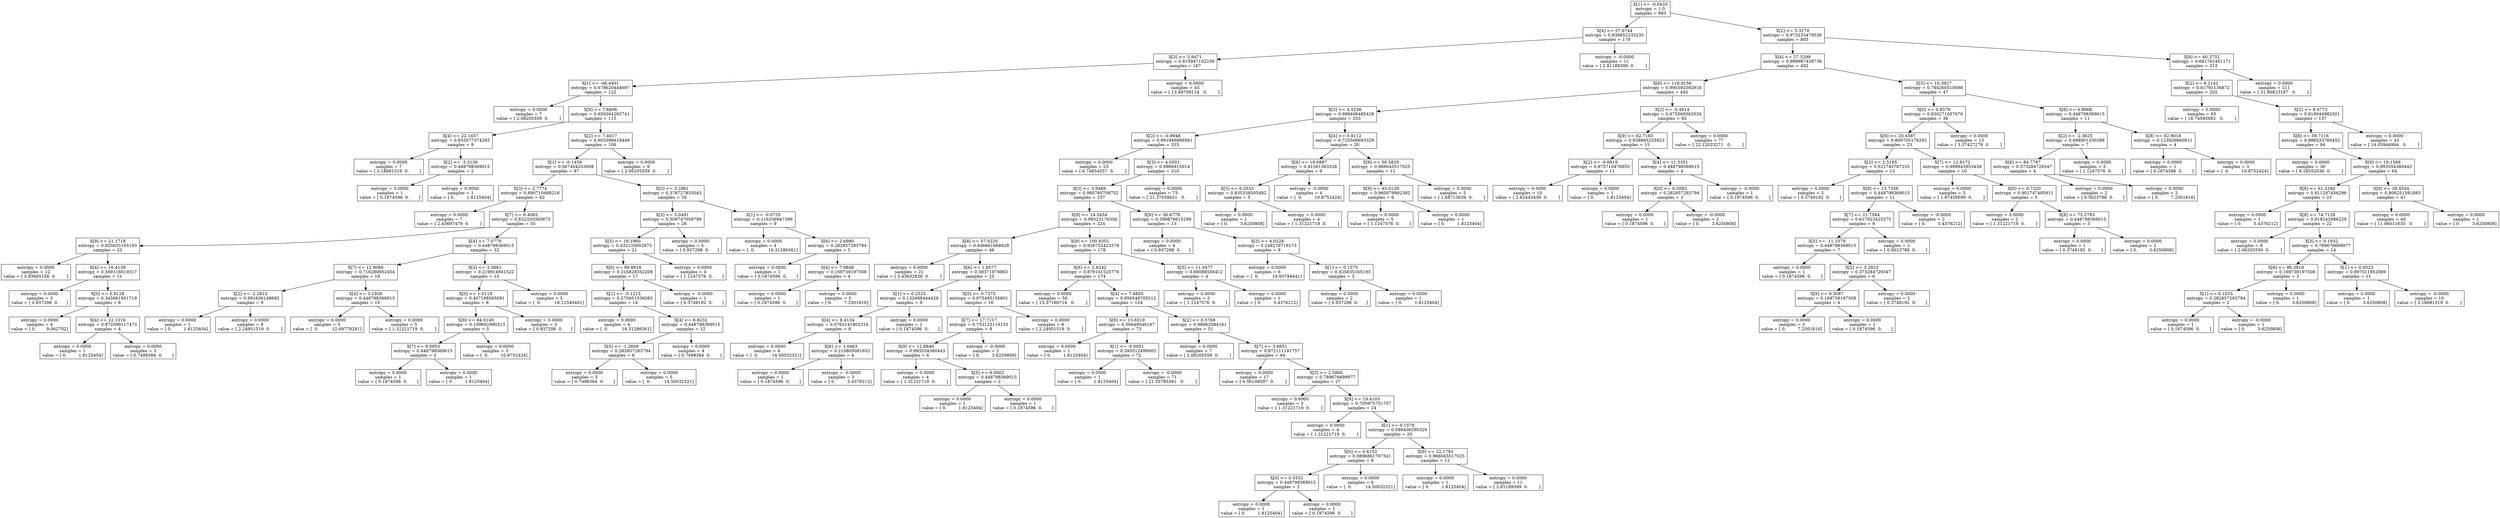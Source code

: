 digraph Tree {
0 [label="X[1] <= -0.0433\nentropy = 1.0\nsamples = 983", shape="box"] ;
1 [label="X[4] <= 57.6744\nentropy = 0.836652233235\nsamples = 178", shape="box"] ;
0 -> 1 ;
2 [label="X[3] <= 3.9471\nentropy = 0.815947102258\nsamples = 167", shape="box"] ;
1 -> 2 ;
3 [label="X[1] <= -48.4401\nentropy = 0.678620444697\nsamples = 122", shape="box"] ;
2 -> 3 ;
4 [label="entropy = 0.0000\nsamples = 7\nvalue = [ 2.06205559  0.        ]", shape="box"] ;
3 -> 4 ;
5 [label="X[9] <= 7.6606\nentropy = 0.650304265741\nsamples = 115", shape="box"] ;
3 -> 5 ;
6 [label="X[4] <= 22.1457\nentropy = 0.933577374265\nsamples = 9", shape="box"] ;
5 -> 6 ;
7 [label="entropy = 0.0000\nsamples = 7\nvalue = [ 3.18681319  0.        ]", shape="box"] ;
6 -> 7 ;
8 [label="X[2] <= -3.3126\nentropy = 0.448798369015\nsamples = 2", shape="box"] ;
6 -> 8 ;
9 [label="entropy = 0.0000\nsamples = 1\nvalue = [ 0.1874596  0.       ]", shape="box"] ;
8 -> 9 ;
10 [label="entropy = 0.0000\nsamples = 1\nvalue = [ 0.         1.8125404]", shape="box"] ;
8 -> 10 ;
11 [label="X[2] <= 7.4017\nentropy = 0.603396618449\nsamples = 106", shape="box"] ;
5 -> 11 ;
12 [label="X[1] <= -0.1459\nentropy = 0.567404253008\nsamples = 97", shape="box"] ;
11 -> 12 ;
13 [label="X[3] <= 2.7774\nentropy = 0.690710488218\nsamples = 62", shape="box"] ;
12 -> 13 ;
14 [label="entropy = 0.0000\nsamples = 7\nvalue = [ 2.43697479  0.        ]", shape="box"] ;
13 -> 14 ;
15 [label="X[7] <= 6.4065\nentropy = 0.622320365673\nsamples = 55", shape="box"] ;
13 -> 15 ;
16 [label="X[9] <= 21.1718\nentropy = 0.925635165193\nsamples = 23", shape="box"] ;
15 -> 16 ;
17 [label="entropy = 0.0000\nsamples = 12\nvalue = [ 3.93665158  0.        ]", shape="box"] ;
16 -> 17 ;
18 [label="X[4] <= 10.4139\nentropy = 0.569116019317\nsamples = 11", shape="box"] ;
16 -> 18 ;
19 [label="entropy = 0.0000\nsamples = 3\nvalue = [ 0.937298  0.      ]", shape="box"] ;
18 -> 19 ;
20 [label="X[0] <= 0.9128\nentropy = 0.345061951719\nsamples = 8", shape="box"] ;
18 -> 20 ;
21 [label="entropy = 0.0000\nsamples = 4\nvalue = [ 0.        9.062702]", shape="box"] ;
20 -> 21 ;
22 [label="X[4] <= 22.1016\nentropy = 0.872099117473\nsamples = 4", shape="box"] ;
20 -> 22 ;
23 [label="entropy = 0.0000\nsamples = 1\nvalue = [ 0.         1.8125404]", shape="box"] ;
22 -> 23 ;
24 [label="entropy = 0.0000\nsamples = 3\nvalue = [ 0.7498384  0.       ]", shape="box"] ;
22 -> 24 ;
25 [label="X[4] <= 7.0779\nentropy = 0.448798369015\nsamples = 32", shape="box"] ;
15 -> 25 ;
26 [label="X[7] <= 12.9066\nentropy = 0.716280852454\nsamples = 19", shape="box"] ;
25 -> 26 ;
27 [label="X[2] <= -2.2813\nentropy = 0.991636148692\nsamples = 9", shape="box"] ;
26 -> 27 ;
28 [label="entropy = 0.0000\nsamples = 1\nvalue = [ 0.         1.8125404]", shape="box"] ;
27 -> 28 ;
29 [label="entropy = 0.0000\nsamples = 8\nvalue = [ 2.24951519  0.        ]", shape="box"] ;
27 -> 29 ;
30 [label="X[4] <= 3.1926\nentropy = 0.448798369015\nsamples = 10", shape="box"] ;
26 -> 30 ;
31 [label="entropy = 0.0000\nsamples = 5\nvalue = [  0.          12.68778281]", shape="box"] ;
30 -> 31 ;
32 [label="entropy = 0.0000\nsamples = 5\nvalue = [ 1.31221719  0.        ]", shape="box"] ;
30 -> 32 ;
33 [label="X[3] <= 3.3861\nentropy = 0.219914941522\nsamples = 13", shape="box"] ;
25 -> 33 ;
34 [label="X[0] <= 1.0119\nentropy = 0.407198565091\nsamples = 8", shape="box"] ;
33 -> 34 ;
35 [label="X[8] <= 84.0140\nentropy = 0.109692990313\nsamples = 5", shape="box"] ;
34 -> 35 ;
36 [label="X[7] <= 9.0953\nentropy = 0.448798369015\nsamples = 2", shape="box"] ;
35 -> 36 ;
37 [label="entropy = 0.0000\nsamples = 1\nvalue = [ 0.1874596  0.       ]", shape="box"] ;
36 -> 37 ;
38 [label="entropy = 0.0000\nsamples = 1\nvalue = [ 0.         1.8125404]", shape="box"] ;
36 -> 38 ;
39 [label="entropy = 0.0000\nsamples = 3\nvalue = [  0.         10.8752424]", shape="box"] ;
35 -> 39 ;
40 [label="entropy = 0.0000\nsamples = 3\nvalue = [ 0.937298  0.      ]", shape="box"] ;
34 -> 40 ;
41 [label="entropy = 0.0000\nsamples = 5\nvalue = [  0.          18.12540401]", shape="box"] ;
33 -> 41 ;
42 [label="X[3] <= 3.2961\nentropy = 0.378727833043\nsamples = 35", shape="box"] ;
12 -> 42 ;
43 [label="X[3] <= 3.0491\nentropy = 0.509747059798\nsamples = 26", shape="box"] ;
42 -> 43 ;
44 [label="X[5] <= 19.1960\nentropy = 0.432133652675\nsamples = 21", shape="box"] ;
43 -> 44 ;
45 [label="X[6] <= 99.8916\nentropy = 0.316828352209\nsamples = 17", shape="box"] ;
44 -> 45 ;
46 [label="X[1] <= -0.1215\nentropy = 0.270951536083\nsamples = 16", shape="box"] ;
45 -> 46 ;
47 [label="entropy = 0.0000\nsamples = 4\nvalue = [  0.          16.31286361]", shape="box"] ;
46 -> 47 ;
48 [label="X[4] <= 8.8232\nentropy = 0.448798369015\nsamples = 12", shape="box"] ;
46 -> 48 ;
49 [label="X[5] <= -1.2609\nentropy = 0.282857283794\nsamples = 8", shape="box"] ;
48 -> 49 ;
50 [label="entropy = 0.0000\nsamples = 3\nvalue = [ 0.7498384  0.       ]", shape="box"] ;
49 -> 50 ;
51 [label="entropy = 0.0000\nsamples = 5\nvalue = [  0.          14.50032321]", shape="box"] ;
49 -> 51 ;
52 [label="entropy = 0.0000\nsamples = 4\nvalue = [ 0.7498384  0.       ]", shape="box"] ;
48 -> 52 ;
53 [label="entropy = -0.0000\nsamples = 1\nvalue = [ 0.3749192  0.       ]", shape="box"] ;
45 -> 53 ;
54 [label="entropy = 0.0000\nsamples = 4\nvalue = [ 1.1247576  0.       ]", shape="box"] ;
44 -> 54 ;
55 [label="entropy = 0.0000\nsamples = 5\nvalue = [ 0.937298  0.      ]", shape="box"] ;
43 -> 55 ;
56 [label="X[1] <= -0.0735\nentropy = 0.116336947399\nsamples = 9", shape="box"] ;
42 -> 56 ;
57 [label="entropy = 0.0000\nsamples = 4\nvalue = [  0.          16.31286361]", shape="box"] ;
56 -> 57 ;
58 [label="X[6] <= 2.6980\nentropy = 0.282857283794\nsamples = 5", shape="box"] ;
56 -> 58 ;
59 [label="entropy = 0.0000\nsamples = 1\nvalue = [ 0.1874596  0.       ]", shape="box"] ;
58 -> 59 ;
60 [label="X[4] <= 7.9848\nentropy = 0.169739197508\nsamples = 4", shape="box"] ;
58 -> 60 ;
61 [label="entropy = 0.0000\nsamples = 1\nvalue = [ 0.1874596  0.       ]", shape="box"] ;
60 -> 61 ;
62 [label="entropy = 0.0000\nsamples = 3\nvalue = [ 0.         7.2501616]", shape="box"] ;
60 -> 62 ;
63 [label="entropy = 0.0000\nsamples = 9\nvalue = [ 2.06205559  0.        ]", shape="box"] ;
11 -> 63 ;
64 [label="entropy = 0.0000\nsamples = 45\nvalue = [ 13.49709114   0.        ]", shape="box"] ;
2 -> 64 ;
65 [label="entropy = -0.0000\nsamples = 11\nvalue = [ 2.81189399  0.        ]", shape="box"] ;
1 -> 65 ;
66 [label="X[2] <= 5.3179\nentropy = 0.973233479536\nsamples = 805", shape="box"] ;
0 -> 66 ;
67 [label="X[4] <= 27.3299\nentropy = 0.999987438736\nsamples = 492", shape="box"] ;
66 -> 67 ;
68 [label="X[8] <= 118.9156\nentropy = 0.990392592918\nsamples = 445", shape="box"] ;
67 -> 68 ;
69 [label="X[3] <= 4.5236\nentropy = 0.999406485428\nsamples = 353", shape="box"] ;
68 -> 69 ;
70 [label="X[2] <= -0.9948\nentropy = 0.991946899581\nsamples = 333", shape="box"] ;
69 -> 70 ;
71 [label="entropy = 0.0000\nsamples = 23\nvalue = [ 6.74854557  0.        ]", shape="box"] ;
70 -> 71 ;
72 [label="X[3] <= 4.0501\nentropy = 0.9966915014\nsamples = 310", shape="box"] ;
70 -> 72 ;
73 [label="X[3] <= 3.9469\nentropy = 0.995760709752\nsamples = 237", shape="box"] ;
72 -> 73 ;
74 [label="X[9] <= 14.3454\nentropy = 0.99523176356\nsamples = 224", shape="box"] ;
73 -> 74 ;
75 [label="X[8] <= 57.0220\nentropy = 0.846661668628\nsamples = 46", shape="box"] ;
74 -> 75 ;
76 [label="entropy = 0.0000\nsamples = 21\nvalue = [ 5.43632838  0.        ]", shape="box"] ;
75 -> 76 ;
77 [label="X[6] <= 1.6577\nentropy = 0.58371979863\nsamples = 25", shape="box"] ;
75 -> 77 ;
78 [label="X[1] <= 0.2525\nentropy = 0.132688444429\nsamples = 9", shape="box"] ;
77 -> 78 ;
79 [label="X[4] <= 8.4134\nentropy = 0.0762141802316\nsamples = 8", shape="box"] ;
78 -> 79 ;
80 [label="entropy = 0.0000\nsamples = 4\nvalue = [  0.          14.50032321]", shape="box"] ;
79 -> 80 ;
81 [label="X[6] <= 1.0463\nentropy = 0.210805081652\nsamples = 4", shape="box"] ;
79 -> 81 ;
82 [label="entropy = 0.0000\nsamples = 1\nvalue = [ 0.1874596  0.       ]", shape="box"] ;
81 -> 82 ;
83 [label="entropy = -0.0000\nsamples = 3\nvalue = [ 0.         5.4376212]", shape="box"] ;
81 -> 83 ;
84 [label="entropy = 0.0000\nsamples = 1\nvalue = [ 0.1874596  0.       ]", shape="box"] ;
78 -> 84 ;
85 [label="X[0] <= 0.7375\nentropy = 0.975495150801\nsamples = 16", shape="box"] ;
77 -> 85 ;
86 [label="X[7] <= 17.7117\nentropy = 0.753123119153\nsamples = 8", shape="box"] ;
85 -> 86 ;
87 [label="X[9] <= 12.8846\nentropy = 0.993554380443\nsamples = 6", shape="box"] ;
86 -> 87 ;
88 [label="entropy = 0.0000\nsamples = 4\nvalue = [ 1.31221719  0.        ]", shape="box"] ;
87 -> 88 ;
89 [label="X[5] <= 8.0002\nentropy = 0.448798369015\nsamples = 2", shape="box"] ;
87 -> 89 ;
90 [label="entropy = 0.0000\nsamples = 1\nvalue = [ 0.         1.8125404]", shape="box"] ;
89 -> 90 ;
91 [label="entropy = 0.0000\nsamples = 1\nvalue = [ 0.1874596  0.       ]", shape="box"] ;
89 -> 91 ;
92 [label="entropy = -0.0000\nsamples = 2\nvalue = [ 0.         3.6250808]", shape="box"] ;
86 -> 92 ;
93 [label="entropy = 0.0000\nsamples = 8\nvalue = [ 2.24951519  0.        ]", shape="box"] ;
85 -> 93 ;
94 [label="X[9] <= 100.9351\nentropy = 0.926752423378\nsamples = 178", shape="box"] ;
74 -> 94 ;
95 [label="X[6] <= 2.6242\nentropy = 0.879141525776\nsamples = 174", shape="box"] ;
94 -> 95 ;
96 [label="entropy = 0.0000\nsamples = 50\nvalue = [ 15.37168714   0.        ]", shape="box"] ;
95 -> 96 ;
97 [label="X[4] <= 7.6805\nentropy = 0.956549705512\nsamples = 124", shape="box"] ;
95 -> 97 ;
98 [label="X[9] <= 15.6519\nentropy = 0.59449048167\nsamples = 73", shape="box"] ;
97 -> 98 ;
99 [label="entropy = 0.0000\nsamples = 1\nvalue = [ 0.         1.8125404]", shape="box"] ;
98 -> 99 ;
100 [label="X[1] <= -0.0051\nentropy = 0.393512499002\nsamples = 72", shape="box"] ;
98 -> 100 ;
101 [label="entropy = 0.0000\nsamples = 1\nvalue = [ 0.         1.8125404]", shape="box"] ;
100 -> 101 ;
102 [label="entropy = -0.0000\nsamples = 71\nvalue = [ 21.55785391   0.        ]", shape="box"] ;
100 -> 102 ;
103 [label="X[2] <= 0.5768\nentropy = 0.98962084161\nsamples = 51", shape="box"] ;
97 -> 103 ;
104 [label="entropy = 0.0000\nsamples = 7\nvalue = [ 2.06205559  0.        ]", shape="box"] ;
103 -> 104 ;
105 [label="X[7] <= 3.6651\nentropy = 0.972111191757\nsamples = 44", shape="box"] ;
103 -> 105 ;
106 [label="entropy = 0.0000\nsamples = 17\nvalue = [ 6.56108597  0.        ]", shape="box"] ;
105 -> 106 ;
107 [label="X[3] <= 2.5860\nentropy = 0.789676699977\nsamples = 27", shape="box"] ;
105 -> 107 ;
108 [label="entropy = 0.0000\nsamples = 3\nvalue = [ 1.31221719  0.        ]", shape="box"] ;
107 -> 108 ;
109 [label="X[9] <= 19.4103\nentropy = 0.705975751757\nsamples = 24", shape="box"] ;
107 -> 109 ;
110 [label="entropy = 0.0000\nsamples = 4\nvalue = [ 1.31221719  0.        ]", shape="box"] ;
109 -> 110 ;
111 [label="X[1] <= 0.1579\nentropy = 0.589408290329\nsamples = 20", shape="box"] ;
109 -> 111 ;
112 [label="X[0] <= 0.6152\nentropy = 0.0896861797541\nsamples = 8", shape="box"] ;
111 -> 112 ;
113 [label="X[0] <= 0.5552\nentropy = 0.448798369015\nsamples = 2", shape="box"] ;
112 -> 113 ;
114 [label="entropy = 0.0000\nsamples = 1\nvalue = [ 0.         1.8125404]", shape="box"] ;
113 -> 114 ;
115 [label="entropy = 0.0000\nsamples = 1\nvalue = [ 0.1874596  0.       ]", shape="box"] ;
113 -> 115 ;
116 [label="entropy = 0.0000\nsamples = 6\nvalue = [  0.          14.50032321]", shape="box"] ;
112 -> 116 ;
117 [label="X[9] <= 22.1793\nentropy = 0.966045517025\nsamples = 12", shape="box"] ;
111 -> 117 ;
118 [label="entropy = 0.0000\nsamples = 1\nvalue = [ 0.         1.8125404]", shape="box"] ;
117 -> 118 ;
119 [label="entropy = 0.0000\nsamples = 11\nvalue = [ 2.81189399  0.        ]", shape="box"] ;
117 -> 119 ;
120 [label="X[5] <= 11.0477\nentropy = 0.66088556412\nsamples = 4", shape="box"] ;
94 -> 120 ;
121 [label="entropy = 0.0000\nsamples = 3\nvalue = [ 1.1247576  0.       ]", shape="box"] ;
120 -> 121 ;
122 [label="entropy = 0.0000\nsamples = 1\nvalue = [ 0.         5.4376212]", shape="box"] ;
120 -> 122 ;
123 [label="X[9] <= 36.6778\nentropy = 0.399876615299\nsamples = 13", shape="box"] ;
73 -> 123 ;
124 [label="entropy = 0.0000\nsamples = 4\nvalue = [ 0.937298  0.      ]", shape="box"] ;
123 -> 124 ;
125 [label="X[3] <= 4.0228\nentropy = 0.248279719173\nsamples = 9", shape="box"] ;
123 -> 125 ;
126 [label="entropy = 0.0000\nsamples = 6\nvalue = [  0.          19.93794441]", shape="box"] ;
125 -> 126 ;
127 [label="X[1] <= 0.1575\nentropy = 0.925635165193\nsamples = 3", shape="box"] ;
125 -> 127 ;
128 [label="entropy = 0.0000\nsamples = 2\nvalue = [ 0.937298  0.      ]", shape="box"] ;
127 -> 128 ;
129 [label="entropy = 0.0000\nsamples = 1\nvalue = [ 0.         1.8125404]", shape="box"] ;
127 -> 129 ;
130 [label="entropy = 0.0000\nsamples = 73\nvalue = [ 21.37039431   0.        ]", shape="box"] ;
72 -> 130 ;
131 [label="X[4] <= 0.9112\nentropy = 0.725506693329\nsamples = 20", shape="box"] ;
69 -> 131 ;
132 [label="X[6] <= 19.0887\nentropy = 0.41261363328\nsamples = 9", shape="box"] ;
131 -> 132 ;
133 [label="X[5] <= 6.3533\nentropy = 0.835338505482\nsamples = 5", shape="box"] ;
132 -> 133 ;
134 [label="entropy = 0.0000\nsamples = 1\nvalue = [ 0.         3.6250808]", shape="box"] ;
133 -> 134 ;
135 [label="entropy = 0.0000\nsamples = 4\nvalue = [ 1.31221719  0.        ]", shape="box"] ;
133 -> 135 ;
136 [label="entropy = -0.0000\nsamples = 4\nvalue = [  0.         10.8752424]", shape="box"] ;
132 -> 136 ;
137 [label="X[9] <= 58.5829\nentropy = 0.966045517025\nsamples = 11", shape="box"] ;
131 -> 137 ;
138 [label="X[9] <= 45.0129\nentropy = 0.960079992382\nsamples = 6", shape="box"] ;
137 -> 138 ;
139 [label="entropy = 0.0000\nsamples = 5\nvalue = [ 1.1247576  0.       ]", shape="box"] ;
138 -> 139 ;
140 [label="entropy = 0.0000\nsamples = 1\nvalue = [ 0.         1.8125404]", shape="box"] ;
138 -> 140 ;
141 [label="entropy = 0.0000\nsamples = 5\nvalue = [ 1.68713639  0.        ]", shape="box"] ;
137 -> 141 ;
142 [label="X[2] <= -0.4914\nentropy = 0.675569363526\nsamples = 92", shape="box"] ;
68 -> 142 ;
143 [label="X[9] <= 62.7183\nentropy = 0.938885255923\nsamples = 15", shape="box"] ;
142 -> 143 ;
144 [label="X[2] <= -0.6819\nentropy = 0.975710476955\nsamples = 11", shape="box"] ;
143 -> 144 ;
145 [label="entropy = 0.0000\nsamples = 10\nvalue = [ 2.62443439  0.        ]", shape="box"] ;
144 -> 145 ;
146 [label="entropy = 0.0000\nsamples = 1\nvalue = [ 0.         1.8125404]", shape="box"] ;
144 -> 146 ;
147 [label="X[4] <= 11.5351\nentropy = 0.448798369015\nsamples = 4", shape="box"] ;
143 -> 147 ;
148 [label="X[0] <= 0.5093\nentropy = 0.282857283794\nsamples = 3", shape="box"] ;
147 -> 148 ;
149 [label="entropy = 0.0000\nsamples = 1\nvalue = [ 0.1874596  0.       ]", shape="box"] ;
148 -> 149 ;
150 [label="entropy = -0.0000\nsamples = 2\nvalue = [ 0.         3.6250808]", shape="box"] ;
148 -> 150 ;
151 [label="entropy = -0.0000\nsamples = 1\nvalue = [ 0.1874596  0.       ]", shape="box"] ;
147 -> 151 ;
152 [label="entropy = 0.0000\nsamples = 77\nvalue = [ 22.12023271   0.        ]", shape="box"] ;
142 -> 152 ;
153 [label="X[5] <= 10.3927\nentropy = 0.784260510698\nsamples = 47", shape="box"] ;
67 -> 153 ;
154 [label="X[0] <= 0.8578\nentropy = 0.930271057676\nsamples = 36", shape="box"] ;
153 -> 154 ;
155 [label="X[9] <= 20.4587\nentropy = 0.800705176292\nsamples = 23", shape="box"] ;
154 -> 155 ;
156 [label="X[3] <= 2.5165\nentropy = 0.521743767235\nsamples = 13", shape="box"] ;
155 -> 156 ;
157 [label="entropy = 0.0000\nsamples = 2\nvalue = [ 0.3749192  0.       ]", shape="box"] ;
156 -> 157 ;
158 [label="X[9] <= 13.7356\nentropy = 0.448798369015\nsamples = 11", shape="box"] ;
156 -> 158 ;
159 [label="X[7] <= 21.7584\nentropy = 0.617923425275\nsamples = 9", shape="box"] ;
158 -> 159 ;
160 [label="X[5] <= -11.1079\nentropy = 0.448798369015\nsamples = 7", shape="box"] ;
159 -> 160 ;
161 [label="entropy = 0.0000\nsamples = 1\nvalue = [ 0.1874596  0.       ]", shape="box"] ;
160 -> 161 ;
162 [label="X[2] <= 3.2923\nentropy = 0.373284729347\nsamples = 6", shape="box"] ;
160 -> 162 ;
163 [label="X[9] <= 9.3087\nentropy = 0.169739197508\nsamples = 4", shape="box"] ;
162 -> 163 ;
164 [label="entropy = 0.0000\nsamples = 3\nvalue = [ 0.         7.2501616]", shape="box"] ;
163 -> 164 ;
165 [label="entropy = 0.0000\nsamples = 1\nvalue = [ 0.1874596  0.       ]", shape="box"] ;
163 -> 165 ;
166 [label="entropy = 0.0000\nsamples = 2\nvalue = [ 0.3749192  0.       ]", shape="box"] ;
162 -> 166 ;
167 [label="entropy = 0.0000\nsamples = 2\nvalue = [ 0.5623788  0.       ]", shape="box"] ;
159 -> 167 ;
168 [label="entropy = -0.0000\nsamples = 2\nvalue = [ 0.         5.4376212]", shape="box"] ;
158 -> 168 ;
169 [label="X[7] <= 12.8172\nentropy = 0.999943953438\nsamples = 10", shape="box"] ;
155 -> 169 ;
170 [label="entropy = 0.0000\nsamples = 5\nvalue = [ 1.87459599  0.        ]", shape="box"] ;
169 -> 170 ;
171 [label="X[0] <= 0.7320\nentropy = 0.901747485911\nsamples = 5", shape="box"] ;
169 -> 171 ;
172 [label="entropy = 0.0000\nsamples = 2\nvalue = [ 1.31221719  0.        ]", shape="box"] ;
171 -> 172 ;
173 [label="X[8] <= 75.2783\nentropy = 0.448798369015\nsamples = 3", shape="box"] ;
171 -> 173 ;
174 [label="entropy = 0.0000\nsamples = 1\nvalue = [ 0.3749192  0.       ]", shape="box"] ;
173 -> 174 ;
175 [label="entropy = 0.0000\nsamples = 2\nvalue = [ 0.         3.6250808]", shape="box"] ;
173 -> 175 ;
176 [label="entropy = 0.0000\nsamples = 13\nvalue = [ 3.37427279  0.        ]", shape="box"] ;
154 -> 176 ;
177 [label="X[6] <= 4.9968\nentropy = 0.448798369015\nsamples = 11", shape="box"] ;
153 -> 177 ;
178 [label="X[2] <= -2.3625\nentropy = 0.698901330388\nsamples = 7", shape="box"] ;
177 -> 178 ;
179 [label="X[8] <= 84.7787\nentropy = 0.373284729347\nsamples = 4", shape="box"] ;
178 -> 179 ;
180 [label="entropy = 0.0000\nsamples = 2\nvalue = [ 0.5623788  0.       ]", shape="box"] ;
179 -> 180 ;
181 [label="entropy = 0.0000\nsamples = 2\nvalue = [ 0.         7.2501616]", shape="box"] ;
179 -> 181 ;
182 [label="entropy = 0.0000\nsamples = 3\nvalue = [ 1.1247576  0.       ]", shape="box"] ;
178 -> 182 ;
183 [label="X[8] <= 62.9018\nentropy = 0.123926660811\nsamples = 4", shape="box"] ;
177 -> 183 ;
184 [label="entropy = 0.0000\nsamples = 1\nvalue = [ 0.1874596  0.       ]", shape="box"] ;
183 -> 184 ;
185 [label="entropy = 0.0000\nsamples = 3\nvalue = [  0.         10.8752424]", shape="box"] ;
183 -> 185 ;
186 [label="X[9] <= 40.3732\nentropy = 0.681762451171\nsamples = 313", shape="box"] ;
66 -> 186 ;
187 [label="X[2] <= 6.2142\nentropy = 0.81791136872\nsamples = 202", shape="box"] ;
186 -> 187 ;
188 [label="entropy = 0.0000\nsamples = 65\nvalue = [ 18.74595992   0.        ]", shape="box"] ;
187 -> 188 ;
189 [label="X[2] <= 9.0773\nentropy = 0.919044982501\nsamples = 137", shape="box"] ;
187 -> 189 ;
190 [label="X[8] <= 59.7116\nentropy = 0.988533760452\nsamples = 94", shape="box"] ;
189 -> 190 ;
191 [label="entropy = 0.0000\nsamples = 30\nvalue = [ 9.18552036  0.        ]", shape="box"] ;
190 -> 191 ;
192 [label="X[9] <= 19.1568\nentropy = 0.993554380443\nsamples = 64", shape="box"] ;
190 -> 192 ;
193 [label="X[8] <= 61.3160\nentropy = 0.811207456296\nsamples = 23", shape="box"] ;
192 -> 193 ;
194 [label="entropy = 0.0000\nsamples = 1\nvalue = [ 0.         5.4376212]", shape="box"] ;
193 -> 194 ;
195 [label="X[8] <= 74.7129\nentropy = 0.918242986229\nsamples = 22", shape="box"] ;
193 -> 195 ;
196 [label="entropy = 0.0000\nsamples = 8\nvalue = [ 2.06205559  0.        ]", shape="box"] ;
195 -> 196 ;
197 [label="X[5] <= 0.1932\nentropy = 0.789676699977\nsamples = 14", shape="box"] ;
195 -> 197 ;
198 [label="X[8] <= 96.3818\nentropy = 0.169739197508\nsamples = 3", shape="box"] ;
197 -> 198 ;
199 [label="X[1] <= 0.1033\nentropy = 0.282857283794\nsamples = 2", shape="box"] ;
198 -> 199 ;
200 [label="entropy = 0.0000\nsamples = 1\nvalue = [ 0.1874596  0.       ]", shape="box"] ;
199 -> 200 ;
201 [label="entropy = -0.0000\nsamples = 1\nvalue = [ 0.         3.6250808]", shape="box"] ;
199 -> 201 ;
202 [label="entropy = 0.0000\nsamples = 1\nvalue = [ 0.         3.6250808]", shape="box"] ;
198 -> 202 ;
203 [label="X[1] <= 0.0023\nentropy = 0.997011952069\nsamples = 11", shape="box"] ;
197 -> 203 ;
204 [label="entropy = 0.0000\nsamples = 1\nvalue = [ 0.         3.6250808]", shape="box"] ;
203 -> 204 ;
205 [label="entropy = -0.0000\nsamples = 10\nvalue = [ 3.18681319  0.        ]", shape="box"] ;
203 -> 205 ;
206 [label="X[9] <= 39.4504\nentropy = 0.806251581883\nsamples = 41", shape="box"] ;
192 -> 206 ;
207 [label="entropy = 0.0000\nsamples = 40\nvalue = [ 11.06011635   0.        ]", shape="box"] ;
206 -> 207 ;
208 [label="entropy = 0.0000\nsamples = 1\nvalue = [ 0.         3.6250808]", shape="box"] ;
206 -> 208 ;
209 [label="entropy = 0.0000\nsamples = 43\nvalue = [ 14.05946994   0.        ]", shape="box"] ;
189 -> 209 ;
210 [label="entropy = 0.0000\nsamples = 111\nvalue = [ 31.86813187   0.        ]", shape="box"] ;
186 -> 210 ;
}